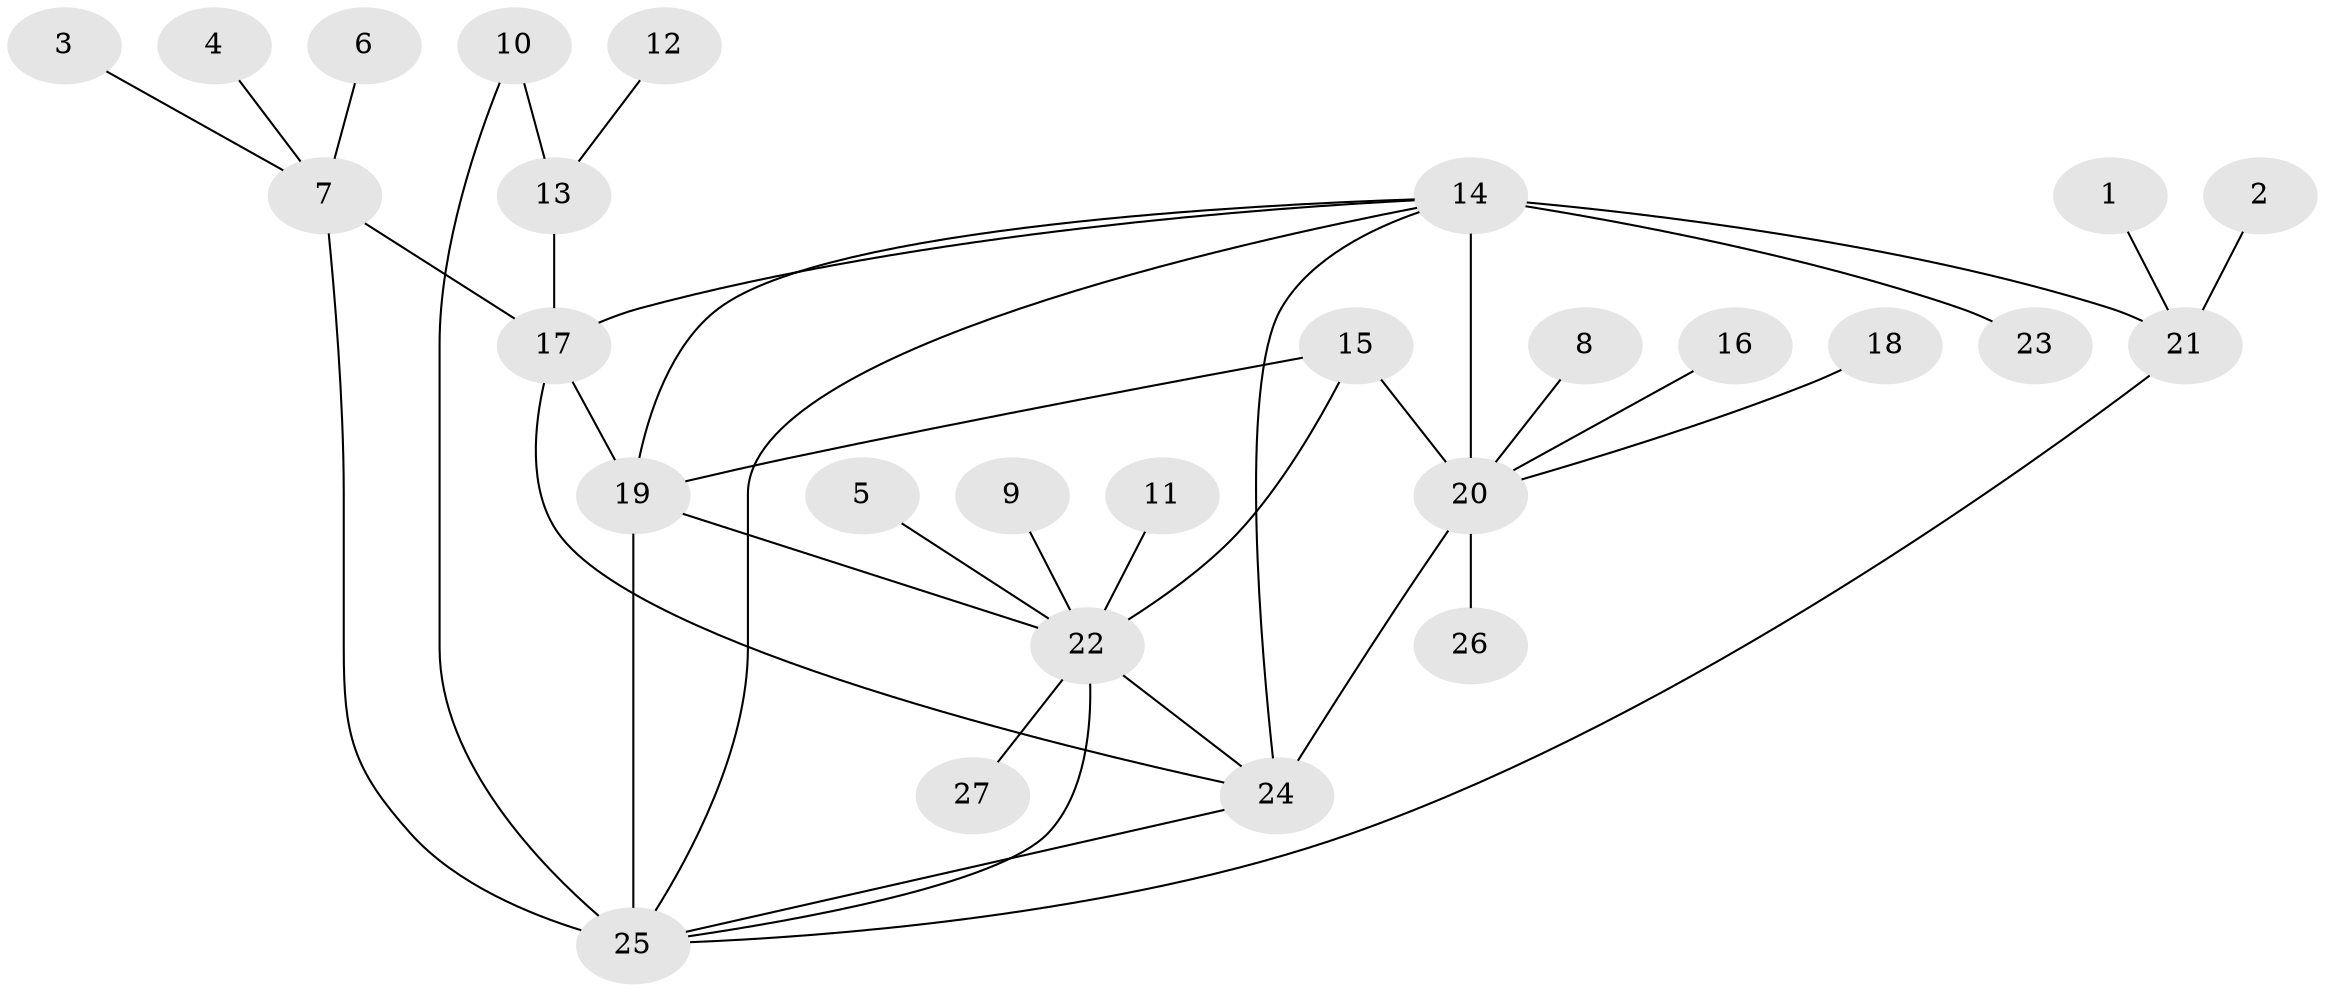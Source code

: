 // original degree distribution, {6: 0.02247191011235955, 13: 0.02247191011235955, 3: 0.056179775280898875, 8: 0.011235955056179775, 4: 0.056179775280898875, 9: 0.02247191011235955, 7: 0.02247191011235955, 5: 0.02247191011235955, 10: 0.02247191011235955, 11: 0.011235955056179775, 1: 0.6292134831460674, 2: 0.10112359550561797}
// Generated by graph-tools (version 1.1) at 2025/37/03/04/25 23:37:38]
// undirected, 27 vertices, 38 edges
graph export_dot {
  node [color=gray90,style=filled];
  1;
  2;
  3;
  4;
  5;
  6;
  7;
  8;
  9;
  10;
  11;
  12;
  13;
  14;
  15;
  16;
  17;
  18;
  19;
  20;
  21;
  22;
  23;
  24;
  25;
  26;
  27;
  1 -- 21 [weight=1.0];
  2 -- 21 [weight=1.0];
  3 -- 7 [weight=1.0];
  4 -- 7 [weight=1.0];
  5 -- 22 [weight=1.0];
  6 -- 7 [weight=1.0];
  7 -- 17 [weight=1.0];
  7 -- 25 [weight=3.0];
  8 -- 20 [weight=1.0];
  9 -- 22 [weight=1.0];
  10 -- 13 [weight=1.0];
  10 -- 25 [weight=1.0];
  11 -- 22 [weight=1.0];
  12 -- 13 [weight=1.0];
  13 -- 17 [weight=3.0];
  14 -- 17 [weight=1.0];
  14 -- 19 [weight=1.0];
  14 -- 20 [weight=3.0];
  14 -- 21 [weight=3.0];
  14 -- 23 [weight=1.0];
  14 -- 24 [weight=2.0];
  14 -- 25 [weight=1.0];
  15 -- 19 [weight=2.0];
  15 -- 20 [weight=1.0];
  15 -- 22 [weight=2.0];
  16 -- 20 [weight=1.0];
  17 -- 19 [weight=1.0];
  17 -- 24 [weight=1.0];
  18 -- 20 [weight=1.0];
  19 -- 22 [weight=1.0];
  19 -- 25 [weight=1.0];
  20 -- 24 [weight=1.0];
  20 -- 26 [weight=1.0];
  21 -- 25 [weight=1.0];
  22 -- 24 [weight=1.0];
  22 -- 25 [weight=1.0];
  22 -- 27 [weight=1.0];
  24 -- 25 [weight=1.0];
}
